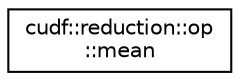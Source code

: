 digraph "Graphical Class Hierarchy"
{
  edge [fontname="Helvetica",fontsize="10",labelfontname="Helvetica",labelfontsize="10"];
  node [fontname="Helvetica",fontsize="10",shape=record];
  rankdir="LR";
  Node0 [label="cudf::reduction::op\l::mean",height=0.2,width=0.4,color="black", fillcolor="white", style="filled",URL="$structcudf_1_1reduction_1_1op_1_1mean.html"];
}
